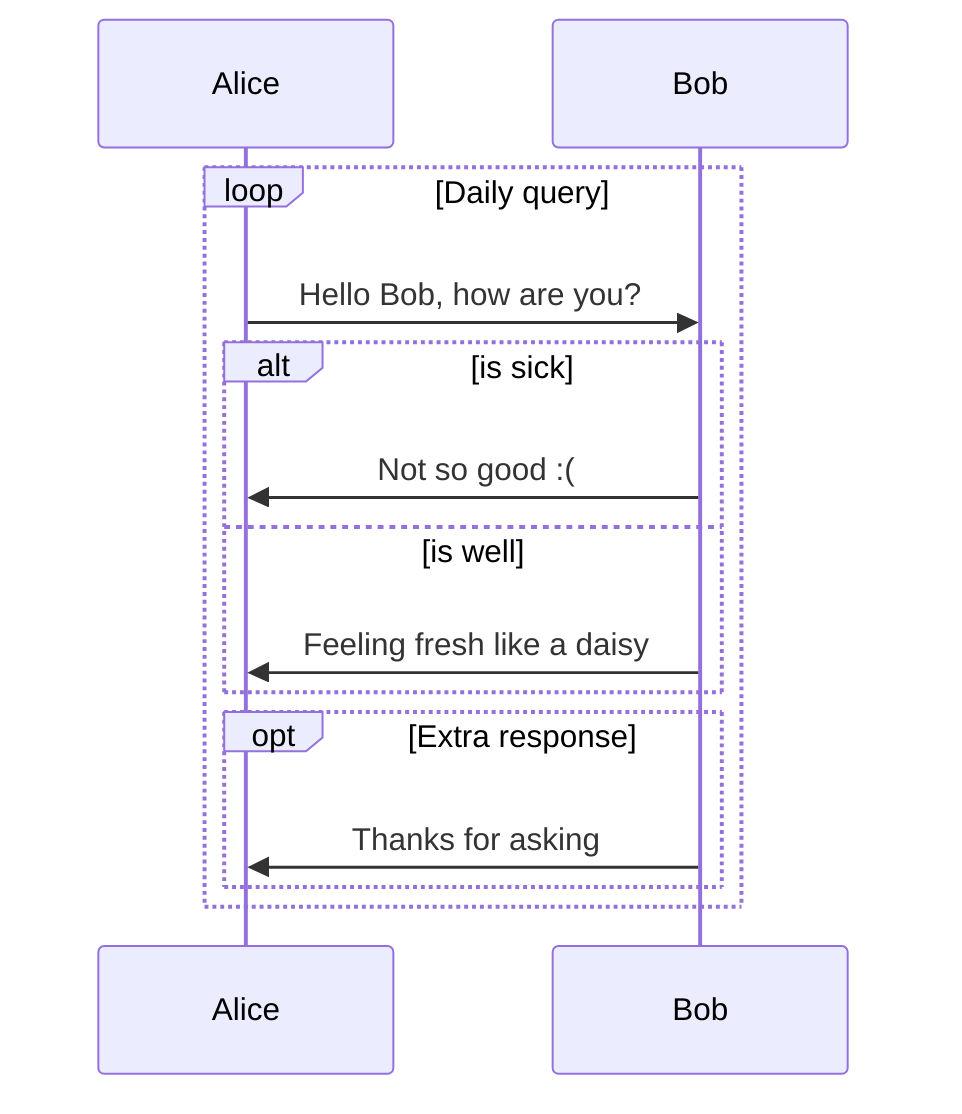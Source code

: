 sequenceDiagram
    loop Daily query
        Alice->>Bob: Hello Bob, how are you?
        alt is sick
            Bob->>Alice: Not so good :(
        else is well
            Bob->>Alice: Feeling fresh like a daisy
        end

        opt Extra response
            Bob->>Alice: Thanks for asking
        end
    end